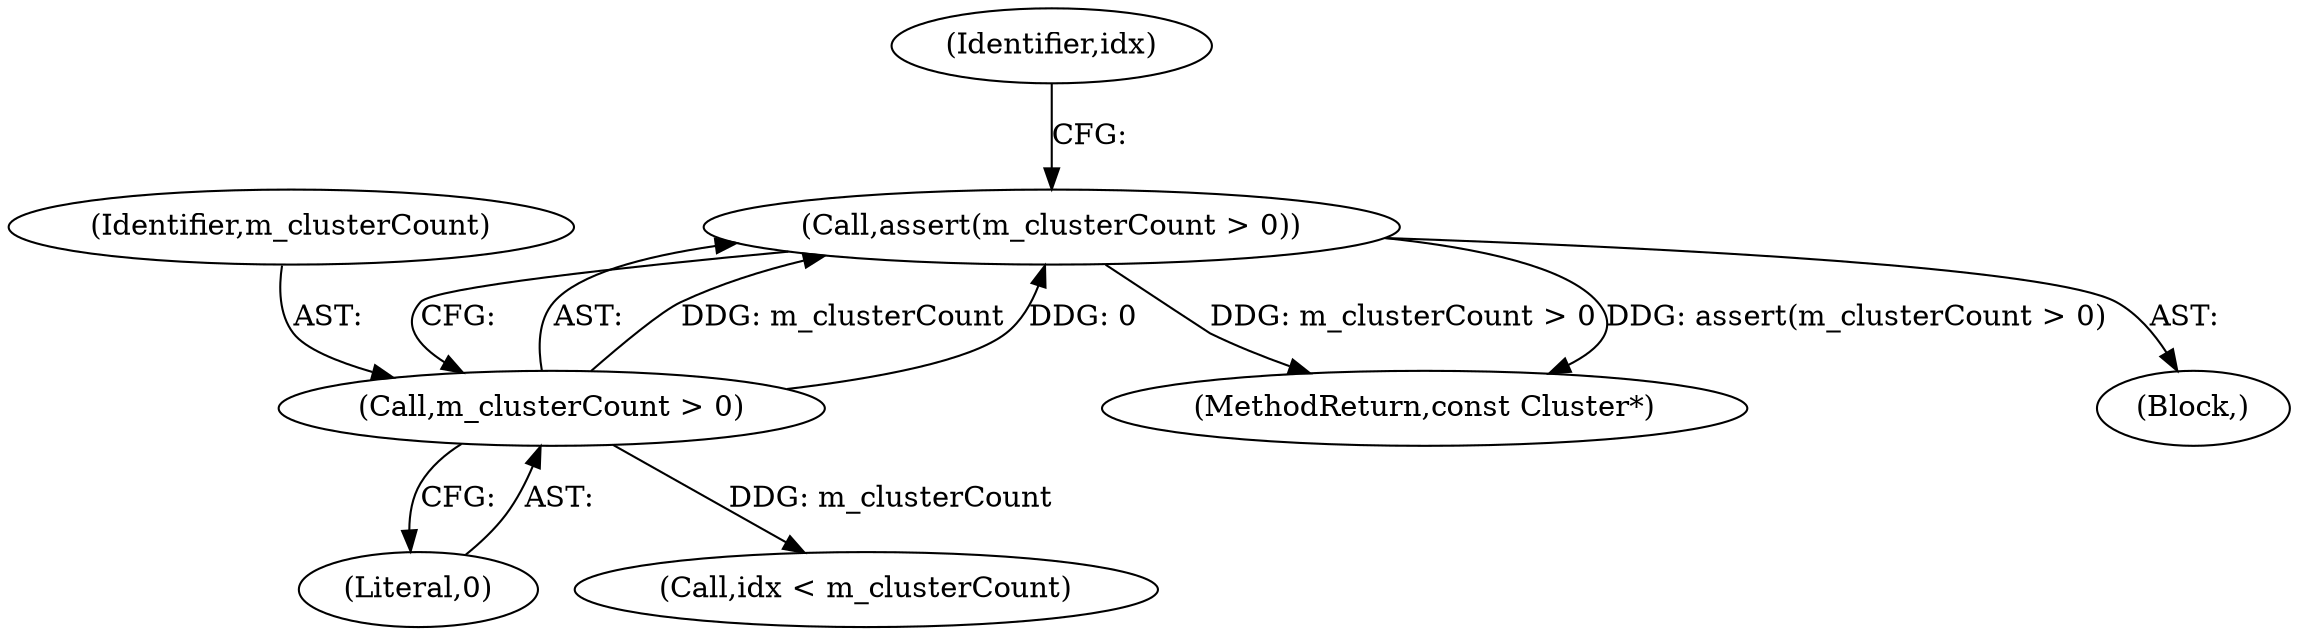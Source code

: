 digraph "1_Android_04839626ed859623901ebd3a5fd483982186b59d_109@API" {
"1000148" [label="(Call,assert(m_clusterCount > 0))"];
"1000149" [label="(Call,m_clusterCount > 0)"];
"1000151" [label="(Literal,0)"];
"1000150" [label="(Identifier,m_clusterCount)"];
"1000154" [label="(Identifier,idx)"];
"1000153" [label="(Call,idx < m_clusterCount)"];
"1000147" [label="(Block,)"];
"1000148" [label="(Call,assert(m_clusterCount > 0))"];
"1000149" [label="(Call,m_clusterCount > 0)"];
"1000538" [label="(MethodReturn,const Cluster*)"];
"1000148" -> "1000147"  [label="AST: "];
"1000148" -> "1000149"  [label="CFG: "];
"1000149" -> "1000148"  [label="AST: "];
"1000154" -> "1000148"  [label="CFG: "];
"1000148" -> "1000538"  [label="DDG: m_clusterCount > 0"];
"1000148" -> "1000538"  [label="DDG: assert(m_clusterCount > 0)"];
"1000149" -> "1000148"  [label="DDG: m_clusterCount"];
"1000149" -> "1000148"  [label="DDG: 0"];
"1000149" -> "1000151"  [label="CFG: "];
"1000150" -> "1000149"  [label="AST: "];
"1000151" -> "1000149"  [label="AST: "];
"1000149" -> "1000153"  [label="DDG: m_clusterCount"];
}
